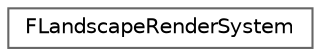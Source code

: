 digraph "Graphical Class Hierarchy"
{
 // INTERACTIVE_SVG=YES
 // LATEX_PDF_SIZE
  bgcolor="transparent";
  edge [fontname=Helvetica,fontsize=10,labelfontname=Helvetica,labelfontsize=10];
  node [fontname=Helvetica,fontsize=10,shape=box,height=0.2,width=0.4];
  rankdir="LR";
  Node0 [id="Node000000",label="FLandscapeRenderSystem",height=0.2,width=0.4,color="grey40", fillcolor="white", style="filled",URL="$dc/de6/structFLandscapeRenderSystem.html",tooltip=" "];
}
